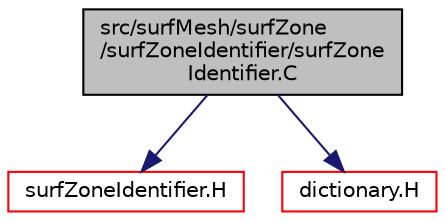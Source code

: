 digraph "src/surfMesh/surfZone/surfZoneIdentifier/surfZoneIdentifier.C"
{
  bgcolor="transparent";
  edge [fontname="Helvetica",fontsize="10",labelfontname="Helvetica",labelfontsize="10"];
  node [fontname="Helvetica",fontsize="10",shape=record];
  Node0 [label="src/surfMesh/surfZone\l/surfZoneIdentifier/surfZone\lIdentifier.C",height=0.2,width=0.4,color="black", fillcolor="grey75", style="filled", fontcolor="black"];
  Node0 -> Node1 [color="midnightblue",fontsize="10",style="solid",fontname="Helvetica"];
  Node1 [label="surfZoneIdentifier.H",height=0.2,width=0.4,color="red",URL="$a15650.html"];
  Node0 -> Node53 [color="midnightblue",fontsize="10",style="solid",fontname="Helvetica"];
  Node53 [label="dictionary.H",height=0.2,width=0.4,color="red",URL="$a09506.html"];
}
